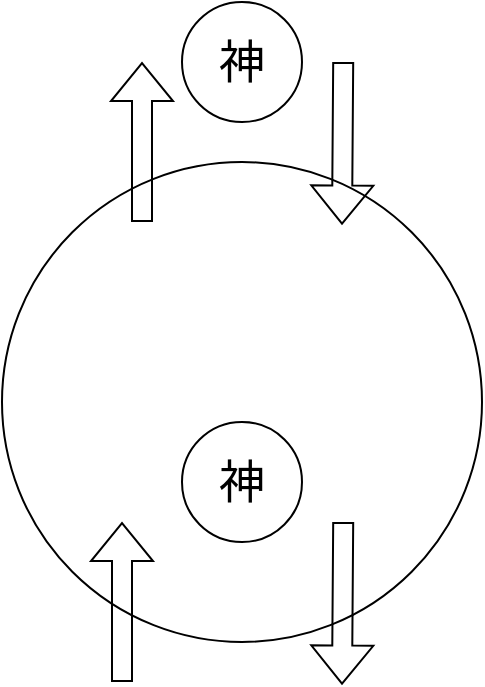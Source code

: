 <mxfile version="24.2.5" type="github">
  <diagram name="第 1 页" id="lQjxSzks06ij9digtl7g">
    <mxGraphModel dx="1050" dy="557" grid="1" gridSize="10" guides="1" tooltips="1" connect="1" arrows="1" fold="1" page="1" pageScale="1" pageWidth="827" pageHeight="1169" math="0" shadow="0">
      <root>
        <mxCell id="0" />
        <mxCell id="1" parent="0" />
        <mxCell id="g46rafBJo5akrMXSfGv9-1" value="" style="ellipse;whiteSpace=wrap;html=1;aspect=fixed;" vertex="1" parent="1">
          <mxGeometry x="230" y="160" width="240" height="240" as="geometry" />
        </mxCell>
        <mxCell id="g46rafBJo5akrMXSfGv9-2" value="神" style="ellipse;whiteSpace=wrap;html=1;aspect=fixed;fontSize=23;" vertex="1" parent="1">
          <mxGeometry x="320" y="290" width="60" height="60" as="geometry" />
        </mxCell>
        <mxCell id="g46rafBJo5akrMXSfGv9-3" value="神" style="ellipse;whiteSpace=wrap;html=1;aspect=fixed;fontSize=23;" vertex="1" parent="1">
          <mxGeometry x="320" y="80" width="60" height="60" as="geometry" />
        </mxCell>
        <mxCell id="g46rafBJo5akrMXSfGv9-4" value="" style="shape=flexArrow;endArrow=classic;html=1;rounded=0;entryX=0.76;entryY=0.047;entryDx=0;entryDy=0;entryPerimeter=0;" edge="1" parent="1">
          <mxGeometry width="50" height="50" relative="1" as="geometry">
            <mxPoint x="400.6" y="110" as="sourcePoint" />
            <mxPoint x="400.0" y="191.28" as="targetPoint" />
          </mxGeometry>
        </mxCell>
        <mxCell id="g46rafBJo5akrMXSfGv9-5" value="" style="shape=flexArrow;endArrow=classic;html=1;rounded=0;" edge="1" parent="1">
          <mxGeometry width="50" height="50" relative="1" as="geometry">
            <mxPoint x="300" y="190" as="sourcePoint" />
            <mxPoint x="300" y="110" as="targetPoint" />
          </mxGeometry>
        </mxCell>
        <mxCell id="g46rafBJo5akrMXSfGv9-6" value="" style="shape=flexArrow;endArrow=classic;html=1;rounded=0;" edge="1" parent="1">
          <mxGeometry width="50" height="50" relative="1" as="geometry">
            <mxPoint x="290" y="420" as="sourcePoint" />
            <mxPoint x="290" y="340" as="targetPoint" />
            <Array as="points">
              <mxPoint x="290" y="420" />
            </Array>
          </mxGeometry>
        </mxCell>
        <mxCell id="g46rafBJo5akrMXSfGv9-7" value="" style="shape=flexArrow;endArrow=classic;html=1;rounded=0;entryX=0.76;entryY=0.047;entryDx=0;entryDy=0;entryPerimeter=0;" edge="1" parent="1">
          <mxGeometry width="50" height="50" relative="1" as="geometry">
            <mxPoint x="400.6" y="340" as="sourcePoint" />
            <mxPoint x="400.0" y="421.28" as="targetPoint" />
          </mxGeometry>
        </mxCell>
      </root>
    </mxGraphModel>
  </diagram>
</mxfile>
